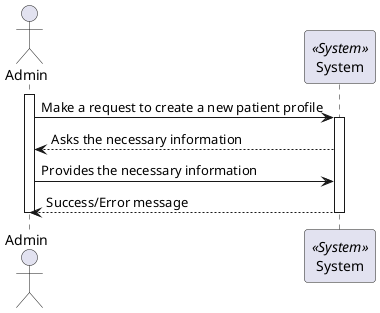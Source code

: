 
```plantuml
@startuml Process_View
actor Admin 
participant System <<System>>

activate Admin

Admin -> System: Make a request to create a new patient profile
activate System
System --> Admin : Asks the necessary information
Admin -> System: Provides the necessary information
System --> Admin : Success/Error message
deactivate System
deactivate Admin

@enduml
```